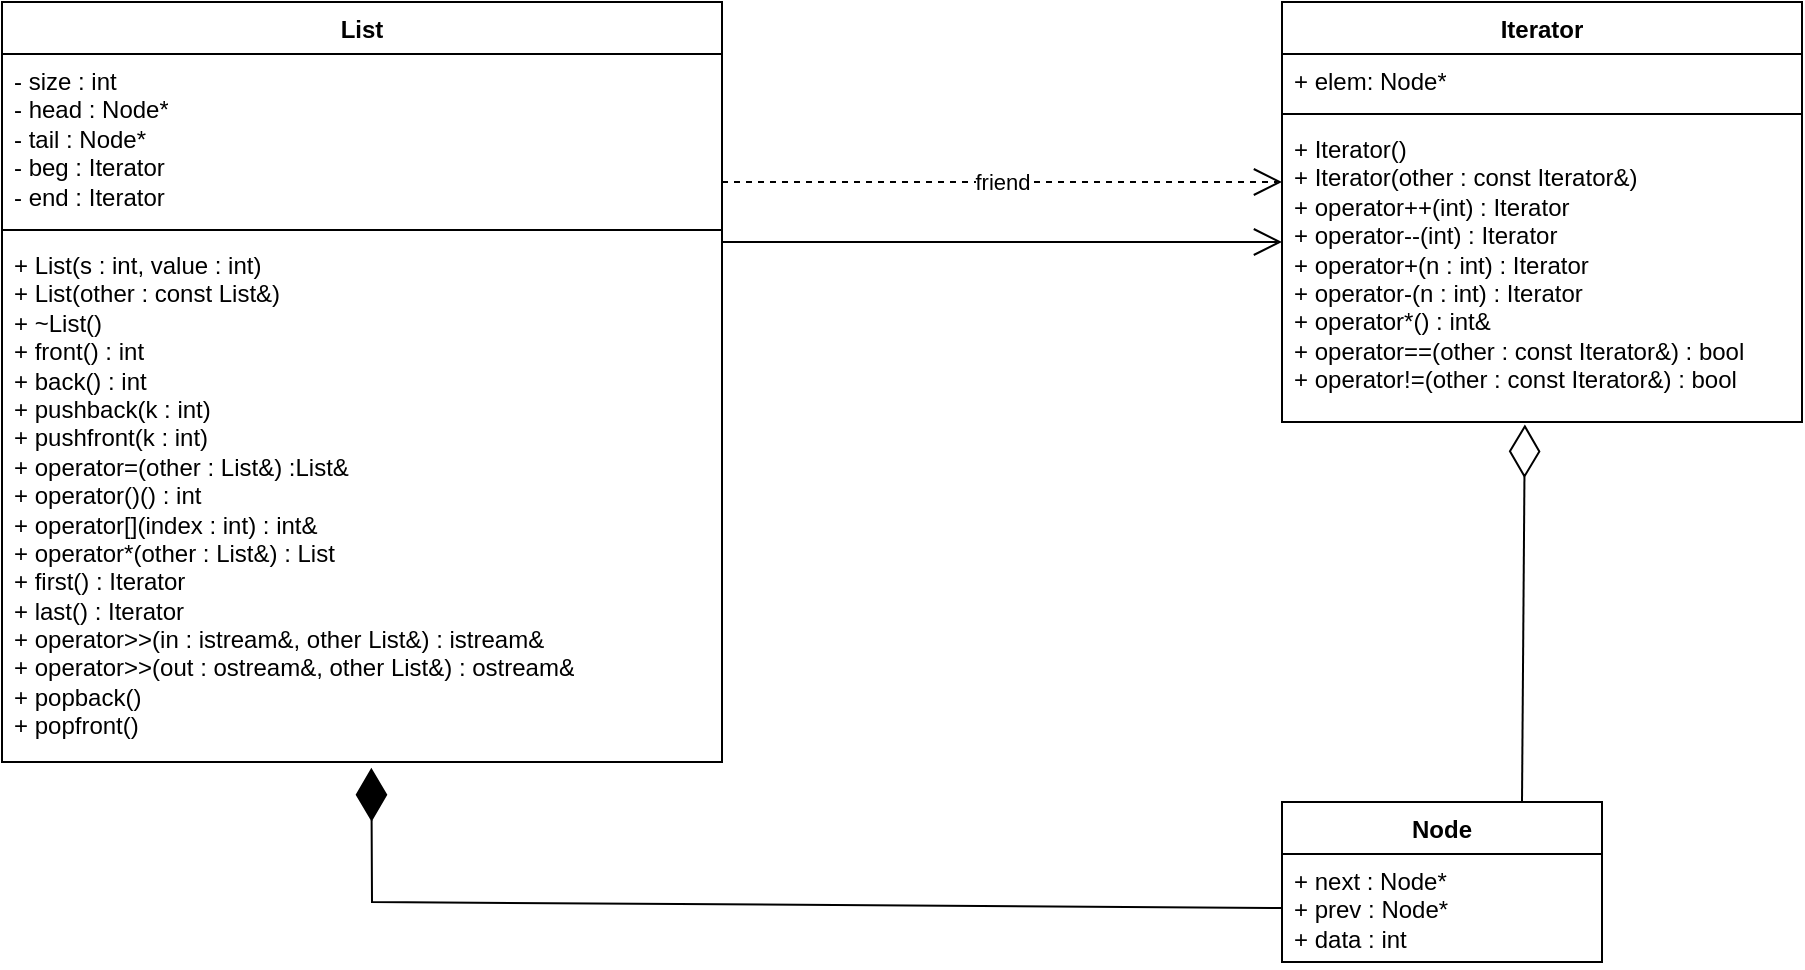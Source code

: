 <mxfile version="26.0.9">
  <diagram name="Страница — 1" id="nIgSC6_XqLmMqisQlBV5">
    <mxGraphModel dx="978" dy="566" grid="1" gridSize="10" guides="1" tooltips="1" connect="1" arrows="1" fold="1" page="1" pageScale="1" pageWidth="827" pageHeight="1169" math="0" shadow="0">
      <root>
        <mxCell id="0" />
        <mxCell id="1" parent="0" />
        <mxCell id="y7XbMJCHiNE4WL09bUDd-1" value="List" style="swimlane;fontStyle=1;align=center;verticalAlign=top;childLayout=stackLayout;horizontal=1;startSize=26;horizontalStack=0;resizeParent=1;resizeParentMax=0;resizeLast=0;collapsible=1;marginBottom=0;whiteSpace=wrap;html=1;" vertex="1" parent="1">
          <mxGeometry x="590" y="210" width="360" height="380" as="geometry" />
        </mxCell>
        <mxCell id="y7XbMJCHiNE4WL09bUDd-2" value="- size : int&lt;div&gt;- head : Node*&lt;/div&gt;&lt;div&gt;- tail : Node*&lt;/div&gt;&lt;div&gt;- beg : Iterator&lt;/div&gt;&lt;div&gt;- end : Iterator&lt;br&gt;&lt;div&gt;&lt;br&gt;&lt;/div&gt;&lt;/div&gt;" style="text;strokeColor=none;fillColor=none;align=left;verticalAlign=top;spacingLeft=4;spacingRight=4;overflow=hidden;rotatable=0;points=[[0,0.5],[1,0.5]];portConstraint=eastwest;whiteSpace=wrap;html=1;" vertex="1" parent="y7XbMJCHiNE4WL09bUDd-1">
          <mxGeometry y="26" width="360" height="84" as="geometry" />
        </mxCell>
        <mxCell id="y7XbMJCHiNE4WL09bUDd-3" value="" style="line;strokeWidth=1;fillColor=none;align=left;verticalAlign=middle;spacingTop=-1;spacingLeft=3;spacingRight=3;rotatable=0;labelPosition=right;points=[];portConstraint=eastwest;strokeColor=inherit;" vertex="1" parent="y7XbMJCHiNE4WL09bUDd-1">
          <mxGeometry y="110" width="360" height="8" as="geometry" />
        </mxCell>
        <mxCell id="y7XbMJCHiNE4WL09bUDd-4" value="+ List(s : int, value : int)&lt;div&gt;+ List(other : const List&amp;amp;)&lt;br&gt;&lt;/div&gt;&lt;div&gt;+ ~List()&lt;/div&gt;&lt;div&gt;+ front() : int&lt;/div&gt;&lt;div&gt;+ back() : int&lt;br&gt;&lt;/div&gt;&lt;div&gt;+ pushback(k : int)&lt;/div&gt;&lt;div&gt;+ pushfront(k : int)&lt;br&gt;&lt;/div&gt;&lt;div&gt;+ operator=(other : List&amp;amp;) :List&amp;amp;&lt;/div&gt;&lt;div&gt;+ operator()() : int&lt;/div&gt;&lt;div&gt;+&amp;nbsp;&lt;span style=&quot;background-color: transparent; color: light-dark(rgb(0, 0, 0), rgb(255, 255, 255));&quot;&gt;operator[](index : int) : int&amp;amp;&lt;/span&gt;&lt;/div&gt;&lt;div&gt;+&amp;nbsp;&lt;span style=&quot;color: light-dark(rgb(0, 0, 0), rgb(255, 255, 255)); background-color: transparent;&quot;&gt;operator*(&lt;/span&gt;other : List&amp;amp;&lt;span style=&quot;color: light-dark(rgb(0, 0, 0), rgb(255, 255, 255)); background-color: transparent;&quot;&gt;) : List&lt;/span&gt;&lt;span style=&quot;background-color: transparent; color: light-dark(rgb(0, 0, 0), rgb(255, 255, 255));&quot;&gt;&lt;br&gt;&lt;/span&gt;&lt;/div&gt;&lt;div&gt;&lt;span style=&quot;color: light-dark(rgb(0, 0, 0), rgb(255, 255, 255)); background-color: transparent;&quot;&gt;+ first() : Iterator&lt;/span&gt;&lt;/div&gt;&lt;div&gt;+ last() : Iterator&lt;span style=&quot;color: light-dark(rgb(0, 0, 0), rgb(255, 255, 255)); background-color: transparent;&quot;&gt;&lt;br&gt;&lt;/span&gt;&lt;/div&gt;&lt;div&gt;+ operator&amp;gt;&amp;gt;(in :&amp;nbsp;istream&amp;amp;,&amp;nbsp;other&amp;nbsp;List&amp;amp;) :&amp;nbsp;istream&amp;amp;&lt;/div&gt;&lt;div&gt;+ operator&amp;gt;&amp;gt;(out :&amp;nbsp;ostream&amp;amp;,&amp;nbsp;other&amp;nbsp;List&amp;amp;) :&amp;nbsp;ostream&amp;amp;&lt;br&gt;&lt;/div&gt;&lt;div&gt;+ popback()&lt;/div&gt;&lt;div&gt;+ popfront()&lt;/div&gt;&lt;div&gt;&lt;br&gt;&lt;/div&gt;&lt;div&gt;&lt;span style=&quot;background-color: transparent; color: light-dark(rgb(0, 0, 0), rgb(255, 255, 255));&quot;&gt;&lt;br&gt;&lt;/span&gt;&lt;/div&gt;&lt;div&gt;&lt;br&gt;&lt;/div&gt;&lt;div&gt;&lt;br&gt;&lt;/div&gt;&lt;div&gt;&lt;br&gt;&lt;/div&gt;&lt;div&gt;&lt;br&gt;&lt;/div&gt;" style="text;strokeColor=none;fillColor=none;align=left;verticalAlign=top;spacingLeft=4;spacingRight=4;overflow=hidden;rotatable=0;points=[[0,0.5],[1,0.5]];portConstraint=eastwest;whiteSpace=wrap;html=1;" vertex="1" parent="y7XbMJCHiNE4WL09bUDd-1">
          <mxGeometry y="118" width="360" height="262" as="geometry" />
        </mxCell>
        <mxCell id="y7XbMJCHiNE4WL09bUDd-5" value="Iterator" style="swimlane;fontStyle=1;align=center;verticalAlign=top;childLayout=stackLayout;horizontal=1;startSize=26;horizontalStack=0;resizeParent=1;resizeParentMax=0;resizeLast=0;collapsible=1;marginBottom=0;whiteSpace=wrap;html=1;" vertex="1" parent="1">
          <mxGeometry x="1230" y="210" width="260" height="210" as="geometry" />
        </mxCell>
        <mxCell id="y7XbMJCHiNE4WL09bUDd-6" value="+ elem: Node*" style="text;strokeColor=none;fillColor=none;align=left;verticalAlign=top;spacingLeft=4;spacingRight=4;overflow=hidden;rotatable=0;points=[[0,0.5],[1,0.5]];portConstraint=eastwest;whiteSpace=wrap;html=1;" vertex="1" parent="y7XbMJCHiNE4WL09bUDd-5">
          <mxGeometry y="26" width="260" height="26" as="geometry" />
        </mxCell>
        <mxCell id="y7XbMJCHiNE4WL09bUDd-7" value="" style="line;strokeWidth=1;fillColor=none;align=left;verticalAlign=middle;spacingTop=-1;spacingLeft=3;spacingRight=3;rotatable=0;labelPosition=right;points=[];portConstraint=eastwest;strokeColor=inherit;" vertex="1" parent="y7XbMJCHiNE4WL09bUDd-5">
          <mxGeometry y="52" width="260" height="8" as="geometry" />
        </mxCell>
        <mxCell id="y7XbMJCHiNE4WL09bUDd-8" value="+ Iterator()&lt;div&gt;&lt;div&gt;+ Iterator(other : const Iterator&amp;amp;)&lt;div&gt;&lt;div&gt;+ operator++(int) : Iterator&lt;/div&gt;&lt;/div&gt;&lt;/div&gt;&lt;/div&gt;&lt;div&gt;&lt;div&gt;+ operator--(int) : Iterator&lt;/div&gt;&lt;div&gt;&lt;div&gt;+ operator+(n : int) : Iterator&lt;/div&gt;&lt;div&gt;&lt;div&gt;+ operator-(n : int) : Iterator&lt;/div&gt;&lt;div&gt;+ operator*() : int&amp;amp;&lt;/div&gt;&lt;div&gt;+ operator==(&lt;span style=&quot;background-color: transparent; color: light-dark(rgb(0, 0, 0), rgb(255, 255, 255));&quot;&gt;other : const Iterator&amp;amp;) : bool&lt;/span&gt;&lt;/div&gt;&lt;div&gt;+ operator!=(&lt;span style=&quot;color: light-dark(rgb(0, 0, 0), rgb(255, 255, 255)); background-color: transparent;&quot;&gt;other : const Iterator&amp;amp;) : bool&lt;/span&gt;&lt;span style=&quot;background-color: transparent; color: light-dark(rgb(0, 0, 0), rgb(255, 255, 255));&quot;&gt;&lt;br&gt;&lt;/span&gt;&lt;/div&gt;&lt;div&gt;&lt;span style=&quot;background-color: transparent; color: light-dark(rgb(0, 0, 0), rgb(255, 255, 255));&quot;&gt;&lt;br&gt;&lt;/span&gt;&lt;/div&gt;&lt;div&gt;&lt;br&gt;&lt;/div&gt;&lt;/div&gt;&lt;div&gt;&lt;br&gt;&lt;/div&gt;&lt;/div&gt;&lt;div&gt;&lt;br&gt;&lt;/div&gt;&lt;/div&gt;&lt;div&gt;&lt;br&gt;&lt;/div&gt;" style="text;strokeColor=none;fillColor=none;align=left;verticalAlign=top;spacingLeft=4;spacingRight=4;overflow=hidden;rotatable=0;points=[[0,0.5],[1,0.5]];portConstraint=eastwest;whiteSpace=wrap;html=1;" vertex="1" parent="y7XbMJCHiNE4WL09bUDd-5">
          <mxGeometry y="60" width="260" height="150" as="geometry" />
        </mxCell>
        <mxCell id="y7XbMJCHiNE4WL09bUDd-9" value="Node" style="swimlane;fontStyle=1;align=center;verticalAlign=top;childLayout=stackLayout;horizontal=1;startSize=26;horizontalStack=0;resizeParent=1;resizeParentMax=0;resizeLast=0;collapsible=1;marginBottom=0;whiteSpace=wrap;html=1;" vertex="1" parent="1">
          <mxGeometry x="1230" y="610" width="160" height="80" as="geometry" />
        </mxCell>
        <mxCell id="y7XbMJCHiNE4WL09bUDd-10" value="+ next : Node*&lt;div&gt;+ prev : Node*&lt;/div&gt;&lt;div&gt;+ data : int&lt;/div&gt;" style="text;strokeColor=none;fillColor=none;align=left;verticalAlign=top;spacingLeft=4;spacingRight=4;overflow=hidden;rotatable=0;points=[[0,0.5],[1,0.5]];portConstraint=eastwest;whiteSpace=wrap;html=1;" vertex="1" parent="y7XbMJCHiNE4WL09bUDd-9">
          <mxGeometry y="26" width="160" height="54" as="geometry" />
        </mxCell>
        <mxCell id="y7XbMJCHiNE4WL09bUDd-13" value="" style="endArrow=diamondThin;endFill=1;endSize=24;html=1;rounded=0;exitX=0;exitY=0.5;exitDx=0;exitDy=0;entryX=0.513;entryY=1.011;entryDx=0;entryDy=0;entryPerimeter=0;" edge="1" parent="1" source="y7XbMJCHiNE4WL09bUDd-10" target="y7XbMJCHiNE4WL09bUDd-4">
          <mxGeometry width="160" relative="1" as="geometry">
            <mxPoint x="630" y="620" as="sourcePoint" />
            <mxPoint x="790" y="620" as="targetPoint" />
            <Array as="points">
              <mxPoint x="775" y="660" />
            </Array>
          </mxGeometry>
        </mxCell>
        <mxCell id="y7XbMJCHiNE4WL09bUDd-14" value="" style="endArrow=diamondThin;endFill=0;endSize=24;html=1;rounded=0;entryX=0.467;entryY=1.008;entryDx=0;entryDy=0;entryPerimeter=0;exitX=0.75;exitY=0;exitDx=0;exitDy=0;" edge="1" parent="1" source="y7XbMJCHiNE4WL09bUDd-9" target="y7XbMJCHiNE4WL09bUDd-8">
          <mxGeometry width="160" relative="1" as="geometry">
            <mxPoint x="1200" y="460" as="sourcePoint" />
            <mxPoint x="1360" y="460" as="targetPoint" />
          </mxGeometry>
        </mxCell>
        <mxCell id="y7XbMJCHiNE4WL09bUDd-15" value="friend" style="endArrow=open;endSize=12;dashed=1;html=1;rounded=0;" edge="1" parent="1">
          <mxGeometry x="-0.002" width="160" relative="1" as="geometry">
            <mxPoint x="950" y="300" as="sourcePoint" />
            <mxPoint x="1230" y="300" as="targetPoint" />
            <mxPoint as="offset" />
          </mxGeometry>
        </mxCell>
        <mxCell id="y7XbMJCHiNE4WL09bUDd-20" value="" style="endArrow=open;endFill=1;endSize=12;html=1;rounded=0;entryX=0;entryY=0.4;entryDx=0;entryDy=0;entryPerimeter=0;" edge="1" parent="1" target="y7XbMJCHiNE4WL09bUDd-8">
          <mxGeometry width="160" relative="1" as="geometry">
            <mxPoint x="950" y="330" as="sourcePoint" />
            <mxPoint x="1110" y="330" as="targetPoint" />
          </mxGeometry>
        </mxCell>
      </root>
    </mxGraphModel>
  </diagram>
</mxfile>
